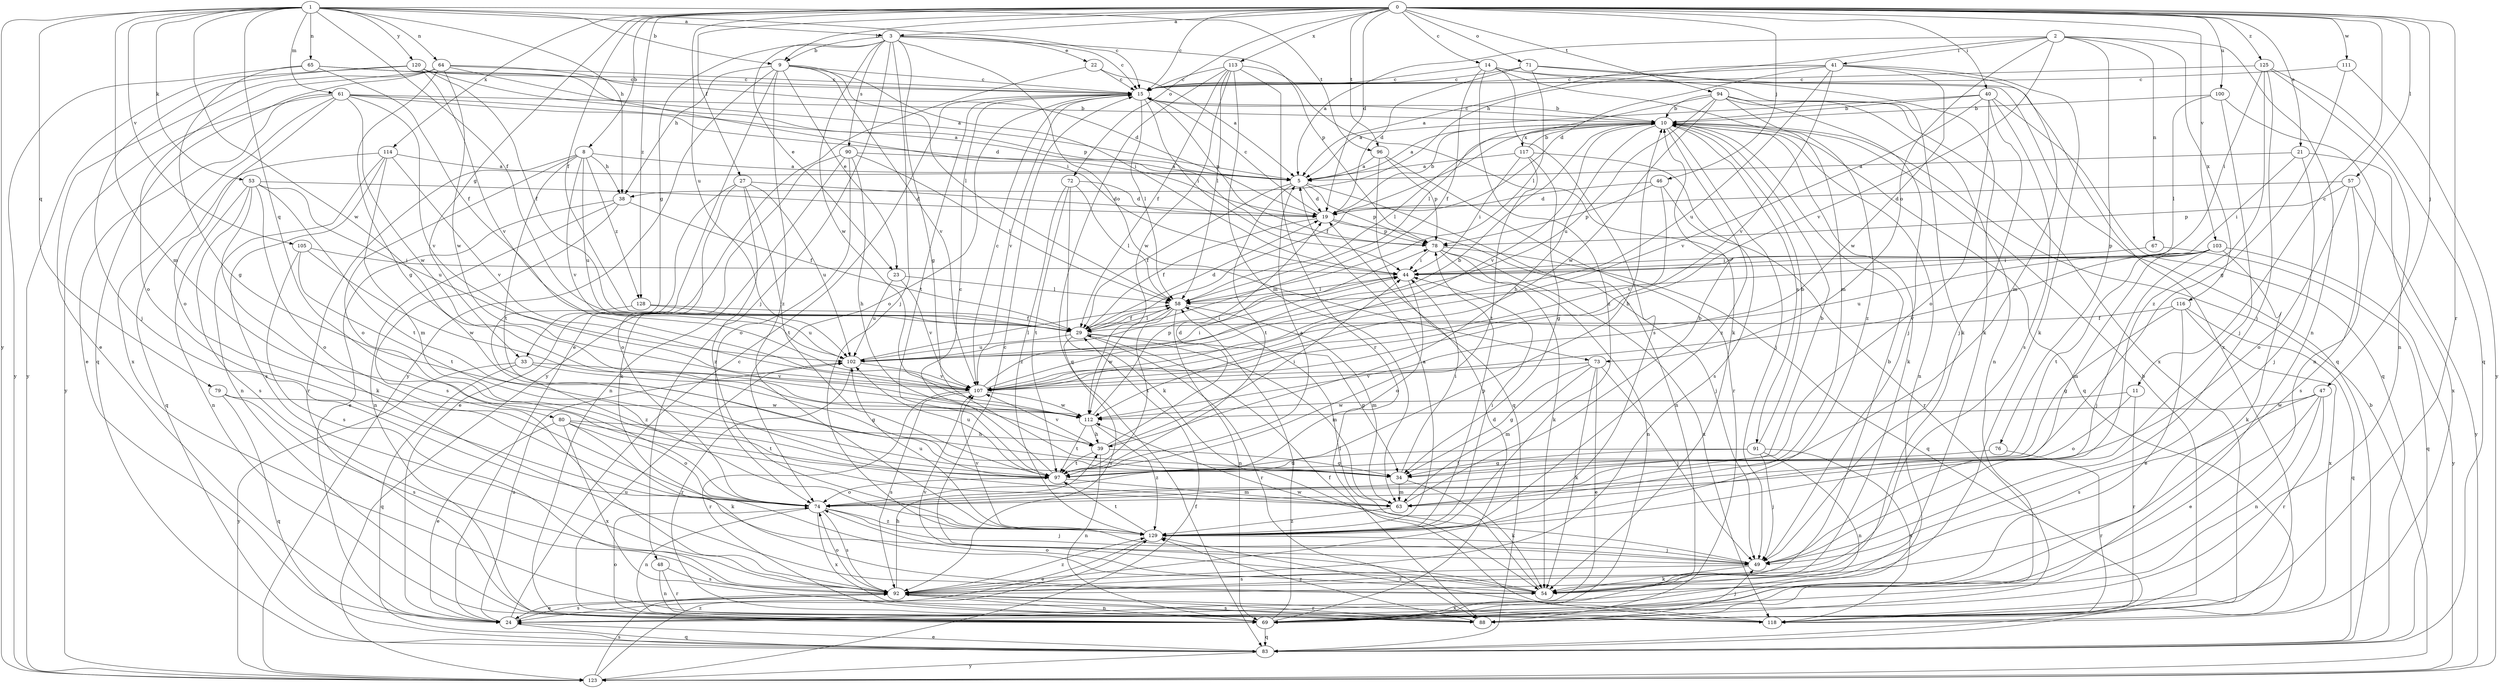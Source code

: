 strict digraph  {
0;
1;
2;
3;
5;
8;
9;
10;
11;
14;
15;
19;
21;
22;
23;
24;
27;
29;
33;
34;
38;
39;
40;
41;
44;
46;
47;
48;
49;
53;
54;
57;
58;
61;
63;
64;
65;
67;
69;
71;
72;
73;
74;
76;
78;
79;
80;
83;
88;
90;
91;
92;
94;
96;
97;
100;
102;
103;
105;
107;
111;
112;
113;
114;
116;
117;
118;
120;
123;
125;
128;
129;
0 -> 3  [label=a];
0 -> 8  [label=b];
0 -> 9  [label=b];
0 -> 11  [label=c];
0 -> 14  [label=c];
0 -> 15  [label=c];
0 -> 19  [label=d];
0 -> 21  [label=e];
0 -> 27  [label=f];
0 -> 29  [label=f];
0 -> 33  [label=g];
0 -> 40  [label=i];
0 -> 46  [label=j];
0 -> 47  [label=j];
0 -> 57  [label=l];
0 -> 71  [label=o];
0 -> 72  [label=o];
0 -> 88  [label=r];
0 -> 94  [label=t];
0 -> 96  [label=t];
0 -> 100  [label=u];
0 -> 102  [label=u];
0 -> 103  [label=v];
0 -> 111  [label=w];
0 -> 113  [label=x];
0 -> 114  [label=x];
0 -> 125  [label=z];
0 -> 128  [label=z];
1 -> 3  [label=a];
1 -> 9  [label=b];
1 -> 15  [label=c];
1 -> 29  [label=f];
1 -> 38  [label=h];
1 -> 53  [label=k];
1 -> 61  [label=m];
1 -> 63  [label=m];
1 -> 64  [label=n];
1 -> 65  [label=n];
1 -> 79  [label=q];
1 -> 80  [label=q];
1 -> 96  [label=t];
1 -> 105  [label=v];
1 -> 112  [label=w];
1 -> 120  [label=y];
1 -> 123  [label=y];
2 -> 5  [label=a];
2 -> 38  [label=h];
2 -> 41  [label=i];
2 -> 67  [label=n];
2 -> 69  [label=n];
2 -> 73  [label=o];
2 -> 76  [label=p];
2 -> 107  [label=v];
2 -> 116  [label=x];
3 -> 9  [label=b];
3 -> 15  [label=c];
3 -> 22  [label=e];
3 -> 23  [label=e];
3 -> 33  [label=g];
3 -> 34  [label=g];
3 -> 48  [label=j];
3 -> 49  [label=j];
3 -> 73  [label=o];
3 -> 78  [label=p];
3 -> 90  [label=s];
3 -> 112  [label=w];
5 -> 19  [label=d];
5 -> 29  [label=f];
5 -> 69  [label=n];
5 -> 78  [label=p];
5 -> 97  [label=t];
8 -> 5  [label=a];
8 -> 38  [label=h];
8 -> 74  [label=o];
8 -> 88  [label=r];
8 -> 97  [label=t];
8 -> 102  [label=u];
8 -> 107  [label=v];
8 -> 128  [label=z];
9 -> 15  [label=c];
9 -> 23  [label=e];
9 -> 24  [label=e];
9 -> 38  [label=h];
9 -> 44  [label=i];
9 -> 58  [label=l];
9 -> 107  [label=v];
9 -> 123  [label=y];
9 -> 129  [label=z];
10 -> 5  [label=a];
10 -> 15  [label=c];
10 -> 29  [label=f];
10 -> 39  [label=h];
10 -> 49  [label=j];
10 -> 54  [label=k];
10 -> 58  [label=l];
10 -> 69  [label=n];
10 -> 83  [label=q];
10 -> 91  [label=s];
10 -> 107  [label=v];
10 -> 117  [label=x];
10 -> 129  [label=z];
11 -> 74  [label=o];
11 -> 88  [label=r];
11 -> 112  [label=w];
14 -> 15  [label=c];
14 -> 29  [label=f];
14 -> 54  [label=k];
14 -> 63  [label=m];
14 -> 83  [label=q];
14 -> 92  [label=s];
14 -> 129  [label=z];
15 -> 10  [label=b];
15 -> 44  [label=i];
15 -> 58  [label=l];
15 -> 74  [label=o];
15 -> 78  [label=p];
15 -> 97  [label=t];
15 -> 107  [label=v];
19 -> 10  [label=b];
19 -> 15  [label=c];
19 -> 29  [label=f];
19 -> 49  [label=j];
19 -> 78  [label=p];
21 -> 5  [label=a];
21 -> 44  [label=i];
21 -> 49  [label=j];
21 -> 118  [label=x];
22 -> 5  [label=a];
22 -> 15  [label=c];
22 -> 123  [label=y];
23 -> 58  [label=l];
23 -> 102  [label=u];
23 -> 107  [label=v];
24 -> 15  [label=c];
24 -> 83  [label=q];
24 -> 92  [label=s];
24 -> 102  [label=u];
27 -> 19  [label=d];
27 -> 24  [label=e];
27 -> 74  [label=o];
27 -> 97  [label=t];
27 -> 102  [label=u];
27 -> 129  [label=z];
29 -> 19  [label=d];
29 -> 34  [label=g];
29 -> 58  [label=l];
29 -> 63  [label=m];
29 -> 88  [label=r];
29 -> 92  [label=s];
29 -> 102  [label=u];
33 -> 34  [label=g];
33 -> 83  [label=q];
33 -> 107  [label=v];
33 -> 123  [label=y];
34 -> 44  [label=i];
34 -> 54  [label=k];
34 -> 63  [label=m];
38 -> 24  [label=e];
38 -> 29  [label=f];
38 -> 69  [label=n];
38 -> 92  [label=s];
39 -> 19  [label=d];
39 -> 34  [label=g];
39 -> 44  [label=i];
39 -> 69  [label=n];
39 -> 97  [label=t];
39 -> 107  [label=v];
40 -> 5  [label=a];
40 -> 10  [label=b];
40 -> 49  [label=j];
40 -> 74  [label=o];
40 -> 83  [label=q];
40 -> 92  [label=s];
40 -> 107  [label=v];
41 -> 5  [label=a];
41 -> 15  [label=c];
41 -> 19  [label=d];
41 -> 54  [label=k];
41 -> 63  [label=m];
41 -> 102  [label=u];
41 -> 107  [label=v];
41 -> 112  [label=w];
44 -> 58  [label=l];
44 -> 74  [label=o];
46 -> 19  [label=d];
46 -> 78  [label=p];
46 -> 88  [label=r];
46 -> 107  [label=v];
47 -> 24  [label=e];
47 -> 69  [label=n];
47 -> 88  [label=r];
47 -> 92  [label=s];
47 -> 112  [label=w];
48 -> 69  [label=n];
48 -> 88  [label=r];
48 -> 92  [label=s];
49 -> 54  [label=k];
49 -> 92  [label=s];
49 -> 112  [label=w];
53 -> 19  [label=d];
53 -> 54  [label=k];
53 -> 69  [label=n];
53 -> 74  [label=o];
53 -> 92  [label=s];
53 -> 97  [label=t];
53 -> 102  [label=u];
54 -> 10  [label=b];
54 -> 15  [label=c];
54 -> 58  [label=l];
54 -> 74  [label=o];
54 -> 107  [label=v];
57 -> 19  [label=d];
57 -> 74  [label=o];
57 -> 78  [label=p];
57 -> 92  [label=s];
57 -> 123  [label=y];
58 -> 29  [label=f];
58 -> 63  [label=m];
58 -> 69  [label=n];
58 -> 97  [label=t];
58 -> 112  [label=w];
61 -> 5  [label=a];
61 -> 10  [label=b];
61 -> 19  [label=d];
61 -> 24  [label=e];
61 -> 74  [label=o];
61 -> 107  [label=v];
61 -> 112  [label=w];
61 -> 118  [label=x];
61 -> 123  [label=y];
63 -> 10  [label=b];
63 -> 129  [label=z];
64 -> 15  [label=c];
64 -> 19  [label=d];
64 -> 24  [label=e];
64 -> 34  [label=g];
64 -> 44  [label=i];
64 -> 74  [label=o];
64 -> 83  [label=q];
64 -> 112  [label=w];
65 -> 5  [label=a];
65 -> 15  [label=c];
65 -> 29  [label=f];
65 -> 34  [label=g];
65 -> 123  [label=y];
67 -> 44  [label=i];
67 -> 83  [label=q];
69 -> 19  [label=d];
69 -> 58  [label=l];
69 -> 74  [label=o];
69 -> 83  [label=q];
69 -> 102  [label=u];
71 -> 15  [label=c];
71 -> 19  [label=d];
71 -> 54  [label=k];
71 -> 58  [label=l];
71 -> 118  [label=x];
72 -> 19  [label=d];
72 -> 54  [label=k];
72 -> 58  [label=l];
72 -> 97  [label=t];
72 -> 129  [label=z];
73 -> 24  [label=e];
73 -> 34  [label=g];
73 -> 49  [label=j];
73 -> 54  [label=k];
73 -> 63  [label=m];
73 -> 107  [label=v];
74 -> 10  [label=b];
74 -> 49  [label=j];
74 -> 69  [label=n];
74 -> 92  [label=s];
74 -> 118  [label=x];
74 -> 129  [label=z];
76 -> 88  [label=r];
76 -> 97  [label=t];
78 -> 44  [label=i];
78 -> 54  [label=k];
78 -> 69  [label=n];
78 -> 83  [label=q];
78 -> 118  [label=x];
79 -> 83  [label=q];
79 -> 92  [label=s];
79 -> 112  [label=w];
80 -> 24  [label=e];
80 -> 39  [label=h];
80 -> 54  [label=k];
80 -> 74  [label=o];
80 -> 97  [label=t];
80 -> 118  [label=x];
83 -> 24  [label=e];
83 -> 123  [label=y];
88 -> 49  [label=j];
88 -> 92  [label=s];
88 -> 129  [label=z];
90 -> 5  [label=a];
90 -> 39  [label=h];
90 -> 54  [label=k];
90 -> 58  [label=l];
90 -> 69  [label=n];
90 -> 74  [label=o];
91 -> 10  [label=b];
91 -> 34  [label=g];
91 -> 49  [label=j];
91 -> 69  [label=n];
91 -> 97  [label=t];
91 -> 118  [label=x];
92 -> 24  [label=e];
92 -> 39  [label=h];
92 -> 69  [label=n];
92 -> 74  [label=o];
92 -> 88  [label=r];
92 -> 118  [label=x];
92 -> 129  [label=z];
94 -> 10  [label=b];
94 -> 49  [label=j];
94 -> 58  [label=l];
94 -> 69  [label=n];
94 -> 102  [label=u];
94 -> 112  [label=w];
94 -> 118  [label=x];
94 -> 129  [label=z];
96 -> 5  [label=a];
96 -> 78  [label=p];
96 -> 83  [label=q];
96 -> 88  [label=r];
97 -> 5  [label=a];
97 -> 10  [label=b];
97 -> 15  [label=c];
97 -> 63  [label=m];
97 -> 74  [label=o];
97 -> 102  [label=u];
100 -> 10  [label=b];
100 -> 49  [label=j];
100 -> 58  [label=l];
100 -> 69  [label=n];
102 -> 44  [label=i];
102 -> 58  [label=l];
102 -> 88  [label=r];
102 -> 107  [label=v];
103 -> 44  [label=i];
103 -> 49  [label=j];
103 -> 54  [label=k];
103 -> 63  [label=m];
103 -> 97  [label=t];
103 -> 102  [label=u];
103 -> 107  [label=v];
103 -> 123  [label=y];
105 -> 44  [label=i];
105 -> 92  [label=s];
105 -> 97  [label=t];
105 -> 112  [label=w];
107 -> 10  [label=b];
107 -> 15  [label=c];
107 -> 44  [label=i];
107 -> 88  [label=r];
107 -> 92  [label=s];
107 -> 112  [label=w];
111 -> 15  [label=c];
111 -> 34  [label=g];
111 -> 123  [label=y];
112 -> 39  [label=h];
112 -> 78  [label=p];
112 -> 97  [label=t];
112 -> 129  [label=z];
113 -> 15  [label=c];
113 -> 29  [label=f];
113 -> 54  [label=k];
113 -> 58  [label=l];
113 -> 63  [label=m];
113 -> 83  [label=q];
113 -> 88  [label=r];
113 -> 112  [label=w];
114 -> 5  [label=a];
114 -> 63  [label=m];
114 -> 69  [label=n];
114 -> 83  [label=q];
114 -> 92  [label=s];
114 -> 107  [label=v];
116 -> 24  [label=e];
116 -> 29  [label=f];
116 -> 34  [label=g];
116 -> 83  [label=q];
116 -> 118  [label=x];
117 -> 5  [label=a];
117 -> 10  [label=b];
117 -> 34  [label=g];
117 -> 44  [label=i];
117 -> 92  [label=s];
117 -> 97  [label=t];
118 -> 10  [label=b];
118 -> 29  [label=f];
118 -> 129  [label=z];
120 -> 15  [label=c];
120 -> 29  [label=f];
120 -> 49  [label=j];
120 -> 78  [label=p];
120 -> 107  [label=v];
120 -> 123  [label=y];
123 -> 10  [label=b];
123 -> 29  [label=f];
123 -> 92  [label=s];
123 -> 129  [label=z];
125 -> 15  [label=c];
125 -> 44  [label=i];
125 -> 49  [label=j];
125 -> 69  [label=n];
125 -> 83  [label=q];
125 -> 129  [label=z];
128 -> 29  [label=f];
128 -> 102  [label=u];
128 -> 129  [label=z];
129 -> 5  [label=a];
129 -> 24  [label=e];
129 -> 44  [label=i];
129 -> 49  [label=j];
129 -> 78  [label=p];
129 -> 97  [label=t];
129 -> 102  [label=u];
129 -> 107  [label=v];
}
